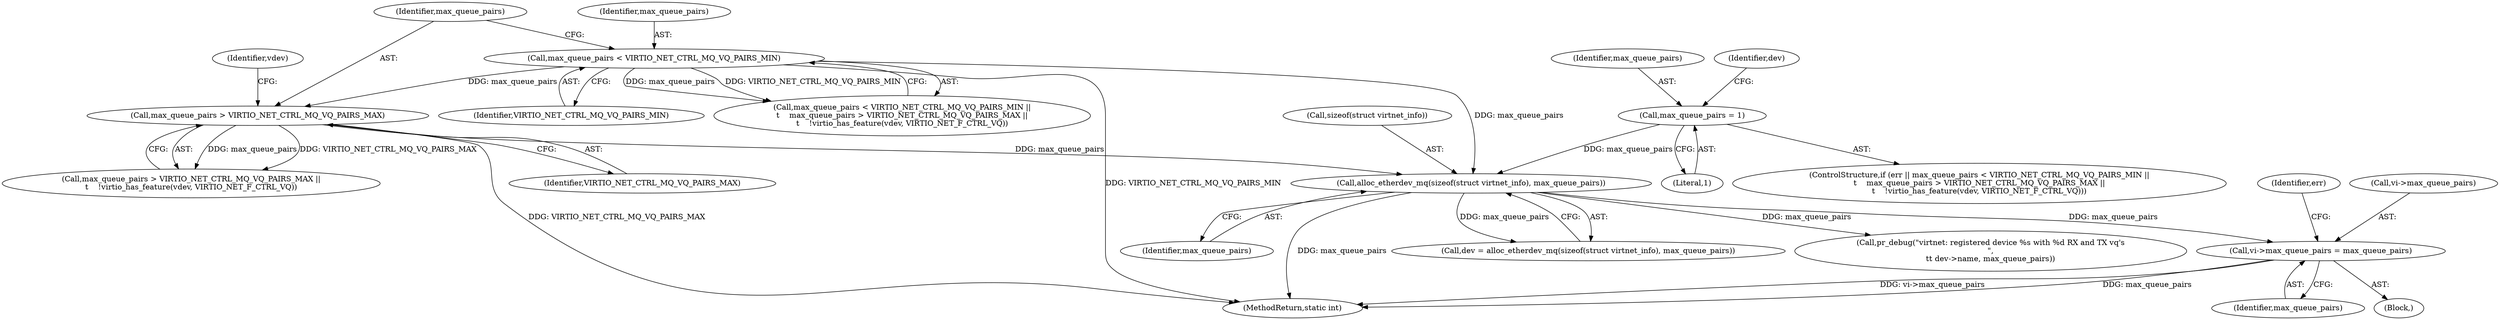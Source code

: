 digraph "0_linux_48900cb6af4282fa0fb6ff4d72a81aa3dadb5c39@pointer" {
"1000467" [label="(Call,vi->max_queue_pairs = max_queue_pairs)"];
"1000169" [label="(Call,alloc_etherdev_mq(sizeof(struct virtnet_info), max_queue_pairs))"];
"1000157" [label="(Call,max_queue_pairs > VIRTIO_NET_CTRL_MQ_VQ_PAIRS_MAX)"];
"1000153" [label="(Call,max_queue_pairs < VIRTIO_NET_CTRL_MQ_VQ_PAIRS_MIN)"];
"1000164" [label="(Call,max_queue_pairs = 1)"];
"1000159" [label="(Identifier,VIRTIO_NET_CTRL_MQ_VQ_PAIRS_MAX)"];
"1000170" [label="(Call,sizeof(struct virtnet_info))"];
"1000166" [label="(Literal,1)"];
"1000158" [label="(Identifier,max_queue_pairs)"];
"1000162" [label="(Identifier,vdev)"];
"1000169" [label="(Call,alloc_etherdev_mq(sizeof(struct virtnet_info), max_queue_pairs))"];
"1000153" [label="(Call,max_queue_pairs < VIRTIO_NET_CTRL_MQ_VQ_PAIRS_MIN)"];
"1000172" [label="(Identifier,max_queue_pairs)"];
"1000473" [label="(Identifier,err)"];
"1000118" [label="(Block,)"];
"1000164" [label="(Call,max_queue_pairs = 1)"];
"1000154" [label="(Identifier,max_queue_pairs)"];
"1000467" [label="(Call,vi->max_queue_pairs = max_queue_pairs)"];
"1000468" [label="(Call,vi->max_queue_pairs)"];
"1000155" [label="(Identifier,VIRTIO_NET_CTRL_MQ_VQ_PAIRS_MIN)"];
"1000152" [label="(Call,max_queue_pairs < VIRTIO_NET_CTRL_MQ_VQ_PAIRS_MIN ||\n\t    max_queue_pairs > VIRTIO_NET_CTRL_MQ_VQ_PAIRS_MAX ||\n\t    !virtio_has_feature(vdev, VIRTIO_NET_F_CTRL_VQ))"];
"1000157" [label="(Call,max_queue_pairs > VIRTIO_NET_CTRL_MQ_VQ_PAIRS_MAX)"];
"1000149" [label="(ControlStructure,if (err || max_queue_pairs < VIRTIO_NET_CTRL_MQ_VQ_PAIRS_MIN ||\n\t    max_queue_pairs > VIRTIO_NET_CTRL_MQ_VQ_PAIRS_MAX ||\n\t    !virtio_has_feature(vdev, VIRTIO_NET_F_CTRL_VQ)))"];
"1000165" [label="(Identifier,max_queue_pairs)"];
"1000156" [label="(Call,max_queue_pairs > VIRTIO_NET_CTRL_MQ_VQ_PAIRS_MAX ||\n\t    !virtio_has_feature(vdev, VIRTIO_NET_F_CTRL_VQ))"];
"1000638" [label="(MethodReturn,static int)"];
"1000471" [label="(Identifier,max_queue_pairs)"];
"1000167" [label="(Call,dev = alloc_etherdev_mq(sizeof(struct virtnet_info), max_queue_pairs))"];
"1000168" [label="(Identifier,dev)"];
"1000603" [label="(Call,pr_debug(\"virtnet: registered device %s with %d RX and TX vq's\n\",\n\t\t dev->name, max_queue_pairs))"];
"1000467" -> "1000118"  [label="AST: "];
"1000467" -> "1000471"  [label="CFG: "];
"1000468" -> "1000467"  [label="AST: "];
"1000471" -> "1000467"  [label="AST: "];
"1000473" -> "1000467"  [label="CFG: "];
"1000467" -> "1000638"  [label="DDG: vi->max_queue_pairs"];
"1000467" -> "1000638"  [label="DDG: max_queue_pairs"];
"1000169" -> "1000467"  [label="DDG: max_queue_pairs"];
"1000169" -> "1000167"  [label="AST: "];
"1000169" -> "1000172"  [label="CFG: "];
"1000170" -> "1000169"  [label="AST: "];
"1000172" -> "1000169"  [label="AST: "];
"1000167" -> "1000169"  [label="CFG: "];
"1000169" -> "1000638"  [label="DDG: max_queue_pairs"];
"1000169" -> "1000167"  [label="DDG: max_queue_pairs"];
"1000157" -> "1000169"  [label="DDG: max_queue_pairs"];
"1000153" -> "1000169"  [label="DDG: max_queue_pairs"];
"1000164" -> "1000169"  [label="DDG: max_queue_pairs"];
"1000169" -> "1000603"  [label="DDG: max_queue_pairs"];
"1000157" -> "1000156"  [label="AST: "];
"1000157" -> "1000159"  [label="CFG: "];
"1000158" -> "1000157"  [label="AST: "];
"1000159" -> "1000157"  [label="AST: "];
"1000162" -> "1000157"  [label="CFG: "];
"1000156" -> "1000157"  [label="CFG: "];
"1000157" -> "1000638"  [label="DDG: VIRTIO_NET_CTRL_MQ_VQ_PAIRS_MAX"];
"1000157" -> "1000156"  [label="DDG: max_queue_pairs"];
"1000157" -> "1000156"  [label="DDG: VIRTIO_NET_CTRL_MQ_VQ_PAIRS_MAX"];
"1000153" -> "1000157"  [label="DDG: max_queue_pairs"];
"1000153" -> "1000152"  [label="AST: "];
"1000153" -> "1000155"  [label="CFG: "];
"1000154" -> "1000153"  [label="AST: "];
"1000155" -> "1000153"  [label="AST: "];
"1000158" -> "1000153"  [label="CFG: "];
"1000152" -> "1000153"  [label="CFG: "];
"1000153" -> "1000638"  [label="DDG: VIRTIO_NET_CTRL_MQ_VQ_PAIRS_MIN"];
"1000153" -> "1000152"  [label="DDG: max_queue_pairs"];
"1000153" -> "1000152"  [label="DDG: VIRTIO_NET_CTRL_MQ_VQ_PAIRS_MIN"];
"1000164" -> "1000149"  [label="AST: "];
"1000164" -> "1000166"  [label="CFG: "];
"1000165" -> "1000164"  [label="AST: "];
"1000166" -> "1000164"  [label="AST: "];
"1000168" -> "1000164"  [label="CFG: "];
}
